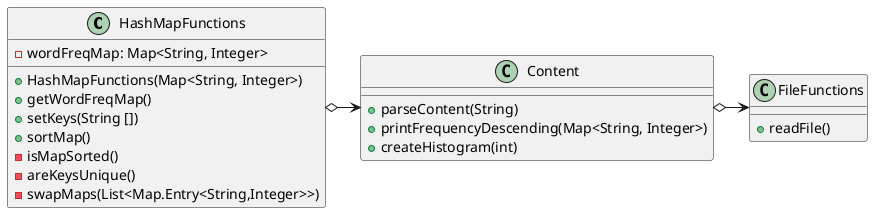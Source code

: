 @startuml
'https://plantuml.com/class-diagram


HashMapFunctions o-> Content
Content o-> FileFunctions


class FileFunctions {
    + readFile()
}

class HashMapFunctions {
    - wordFreqMap: Map<String, Integer>

    + HashMapFunctions(Map<String, Integer>)
    + getWordFreqMap()
    + setKeys(String [])
    + sortMap()
    - isMapSorted()
    - areKeysUnique()
    - swapMaps(List<Map.Entry<String,Integer>>)
}

class Content{
    + parseContent(String)
    + printFrequencyDescending(Map<String, Integer>)
    + createHistogram(int)
}


@enduml